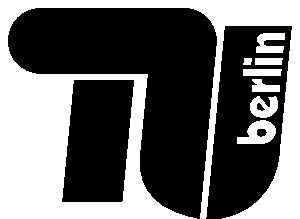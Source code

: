% Converted from PostScript(TM) to MetaPost by pstoedit
% MetaPost backend contributed by Scott Pakin <pakin_AT_uiuc.edu>
% pstoedit is Copyright (C) 1993 - 2007 Wolfgang Glunz <wglunz34_AT_pstoedit.net>

% Modified by Matthias Geier, March 2008

%prologues := 1; % Generate structured PostScript (EPS)

beginfig(1);
linecap := butt;
linejoin := mitered;

color TUcolor;
%TUcolor = (0.290196078,0.290196078,0.549019608); % blau (74,74,140) laut TIF
%TUcolor = (0.6,0,0); % rot (#990000) laut TUB WebDesign-Richtlinie
TUcolor = black;
%TUcolor = white;

%TUcolor = (0.88627451,0,0.454901961); % Telekom Magenta (226,0,116)
%TUcolor = (0.6,0.6,0.6); % Telekom Grau (153,153,153)

drawoptions (withcolor TUcolor);

picture Upart;
Upart := image(
% U (rechter Teil)
fill (328.48,69.4688)--(352.195,69.4688)--(347.801,23.8477)
	..controls (347.246,10.582) and (336.316,0)..(322.91,0)
	--(321.789,0.0078125)--cycle;
); % end of picture "Upart"

% MetaPost cannot cut "holes" into areas, it can only clip things away
% As a little trick, I define a path which surrounds the object (Upart) and
% combine it with the path of the "hole" to a closed path and clip the object
% with this path. There is a connection between the two paths but it has zero
% width and shouldn't be visible (I hope!).

path box[];
box1 = bbox Upart; % start/end on lower left corner
box2 = box1 rotatedaround (center box1,180);

path b,e,r,l,i[],n;
b = (332.34,26.7383)--(341.066,26.7383)
	..controls (344.406,26.7383) and (346.594,28.6484)..(346.84,31.3359)
	..controls (347.055,33.6484) and (345.316,35.7539)..(341.805,35.7539)
	..controls (339.188,35.7539) and (336.395,34.0859)..(336.18,31.7695)
	..controls (336.098,30.8984) and (336.316,30.4766)..(336.648,29.8789)
	--(332.594,29.8789)--cycle;
e = (343.012,44.0938)
	..controls (343.957,43.4609) and (344.539,42.1016)..(344.457,41.2266)
	..controls (344.43,40.9375) and (344.355,40.5469)..(344.199,40.3203)
	--(340.652,44.6562)
	..controls (338.617,43.9648) and (337.191,42.4883)..(337.012,40.5625)
	..controls (336.789,38.168) and (338.68,36.1953)..(342.176,36.1953)
	..controls (344.988,36.1953) and (347.484,38.0547)..(347.727,40.6758)
	..controls (347.875,42.2617) and (347.598,43.0273)..(346.801,44.3398)
	--cycle;
r = (348.102,45.4883)--(348.395,48.5078)--(343.508,48.5078)
	..controls (342.141,48.5078) and (341.578,49.1602)..(341.652,49.9414)
	..controls (341.676,50.1719) and (341.688,50.2969)..(341.719,50.4219)
	--(337.953,50.4375)
	..controls (337.844,49.3008) and (338.438,48.5859)..(339.684,48.3555)
	--(339.684,48.3242)--(338.027,48.3242)--(337.789,45.4883)
	--cycle;
l = (348.934,54.1445)--(334.734,54.1445)--(334.445,51.1445)
	--(348.645,51.1445)--cycle;
i1 = (349.328,58.1914)--(339.109,58.1914)--(338.805,55.168)
	--(349.02,55.168)--cycle;
i2 = (338.23,58.1914)--(334.988,58.1914)--(334.684,55.168)
	--(337.922,55.168)--cycle;
n = (339.203,59.5039)--(349.438,59.5039)--(349.754,62.5781)
	--(343.719,62.5781)
	..controls (343.25,62.5781) and (342.477,62.7227)..(342.477,63.3516)
	..controls (342.477,63.9883) and (343.125,64.1562)..(343.531,64.1562)
	--(349.902,64.1562)--(350.195,67.2109)--(343.438,67.2109)
	..controls (341.465,67.2109) and (339.641,66.4609)..(339.492,64.8594)
	..controls (339.422,64.082) and (339.879,63.1445)..(340.855,62.5117)
	--(340.848,62.4492)--(339.5,62.4492)--cycle;

clip Upart to box1 -- reverse b -- cycle;
clip Upart to box2 -- reverse e -- cycle;
clip Upart to box1 -- reverse r -- cycle;
clip Upart to box2 -- reverse l -- cycle;
clip Upart to box2 -- reverse i1 -- cycle;
clip Upart to box2 -- reverse i2 -- cycle;
clip Upart to box1 -- reverse n -- cycle;

draw Upart;

%% uncomment the following lines to see the "clipping paths":
%draw box1 -- b -- cycle withcolor red;
%draw box2 -- e -- cycle withcolor red;
%draw box1 -- r -- cycle withcolor red;
%draw box2 -- l -- cycle withcolor red;
%draw box2 -- i1 -- cycle withcolor red;
%draw box2 -- i2 -- cycle withcolor red;
%draw box1 -- n -- cycle withcolor red;

% b - Loch
fill (341.355,29.8789)..controls (340.496,29.8789) and (339.801,30.3789)..(339.871,31.1406)
	..controls (339.938,31.8828) and (340.727,32.3867)..(341.59,32.3867)
	..controls (342.449,32.3867) and (343.145,31.8828)..(343.074,31.1406)
	..controls (343.004,30.3789) and (342.215,29.8789)..(341.355,29.8789)
	--cycle;
% e - Loch
fill (342.387,39.3516)..controls (342.207,39.2852) and (342.086,39.2188)..(341.652,39.2188)
	..controls (340.777,39.2188) and (339.949,39.7539)..(340.02,40.5312)
	..controls (340.059,40.9375) and (340.184,41.2617)..(340.621,41.5195)
	--(342.387,39.3516)--cycle;

% T (oberer Teil) und U (linker Teil)
fill (325.129,62.8711)--(319.109,0.238281)..controls (305.707,2.58203) and (296.68,9.52734)..(297.895,22.5156)
	--(297.883,22.543)--(300.762,52.4531)--(261.934,52.4531)
	..controls (255.535,52.5) and (250.363,57.7031)..(250.363,64.1133)
	..controls (250.363,70.5234) and (255.535,75.7266)..(261.934,75.7773)
	--(313.562,75.7773)..controls (319.992,75.7617) and (325.195,70.5469)..(325.195,64.1133)
	..controls (325.195,63.6953) and (325.172,63.2773)..(325.129,62.8711)
	--cycle;
% T (unterer Teil)
fill (274.098,49.8711)--(295.398,49.8711)--(291.199,6.25)
	--(269.898,6.25)--(274.098,49.8711)--cycle;

endfig;
bye.
